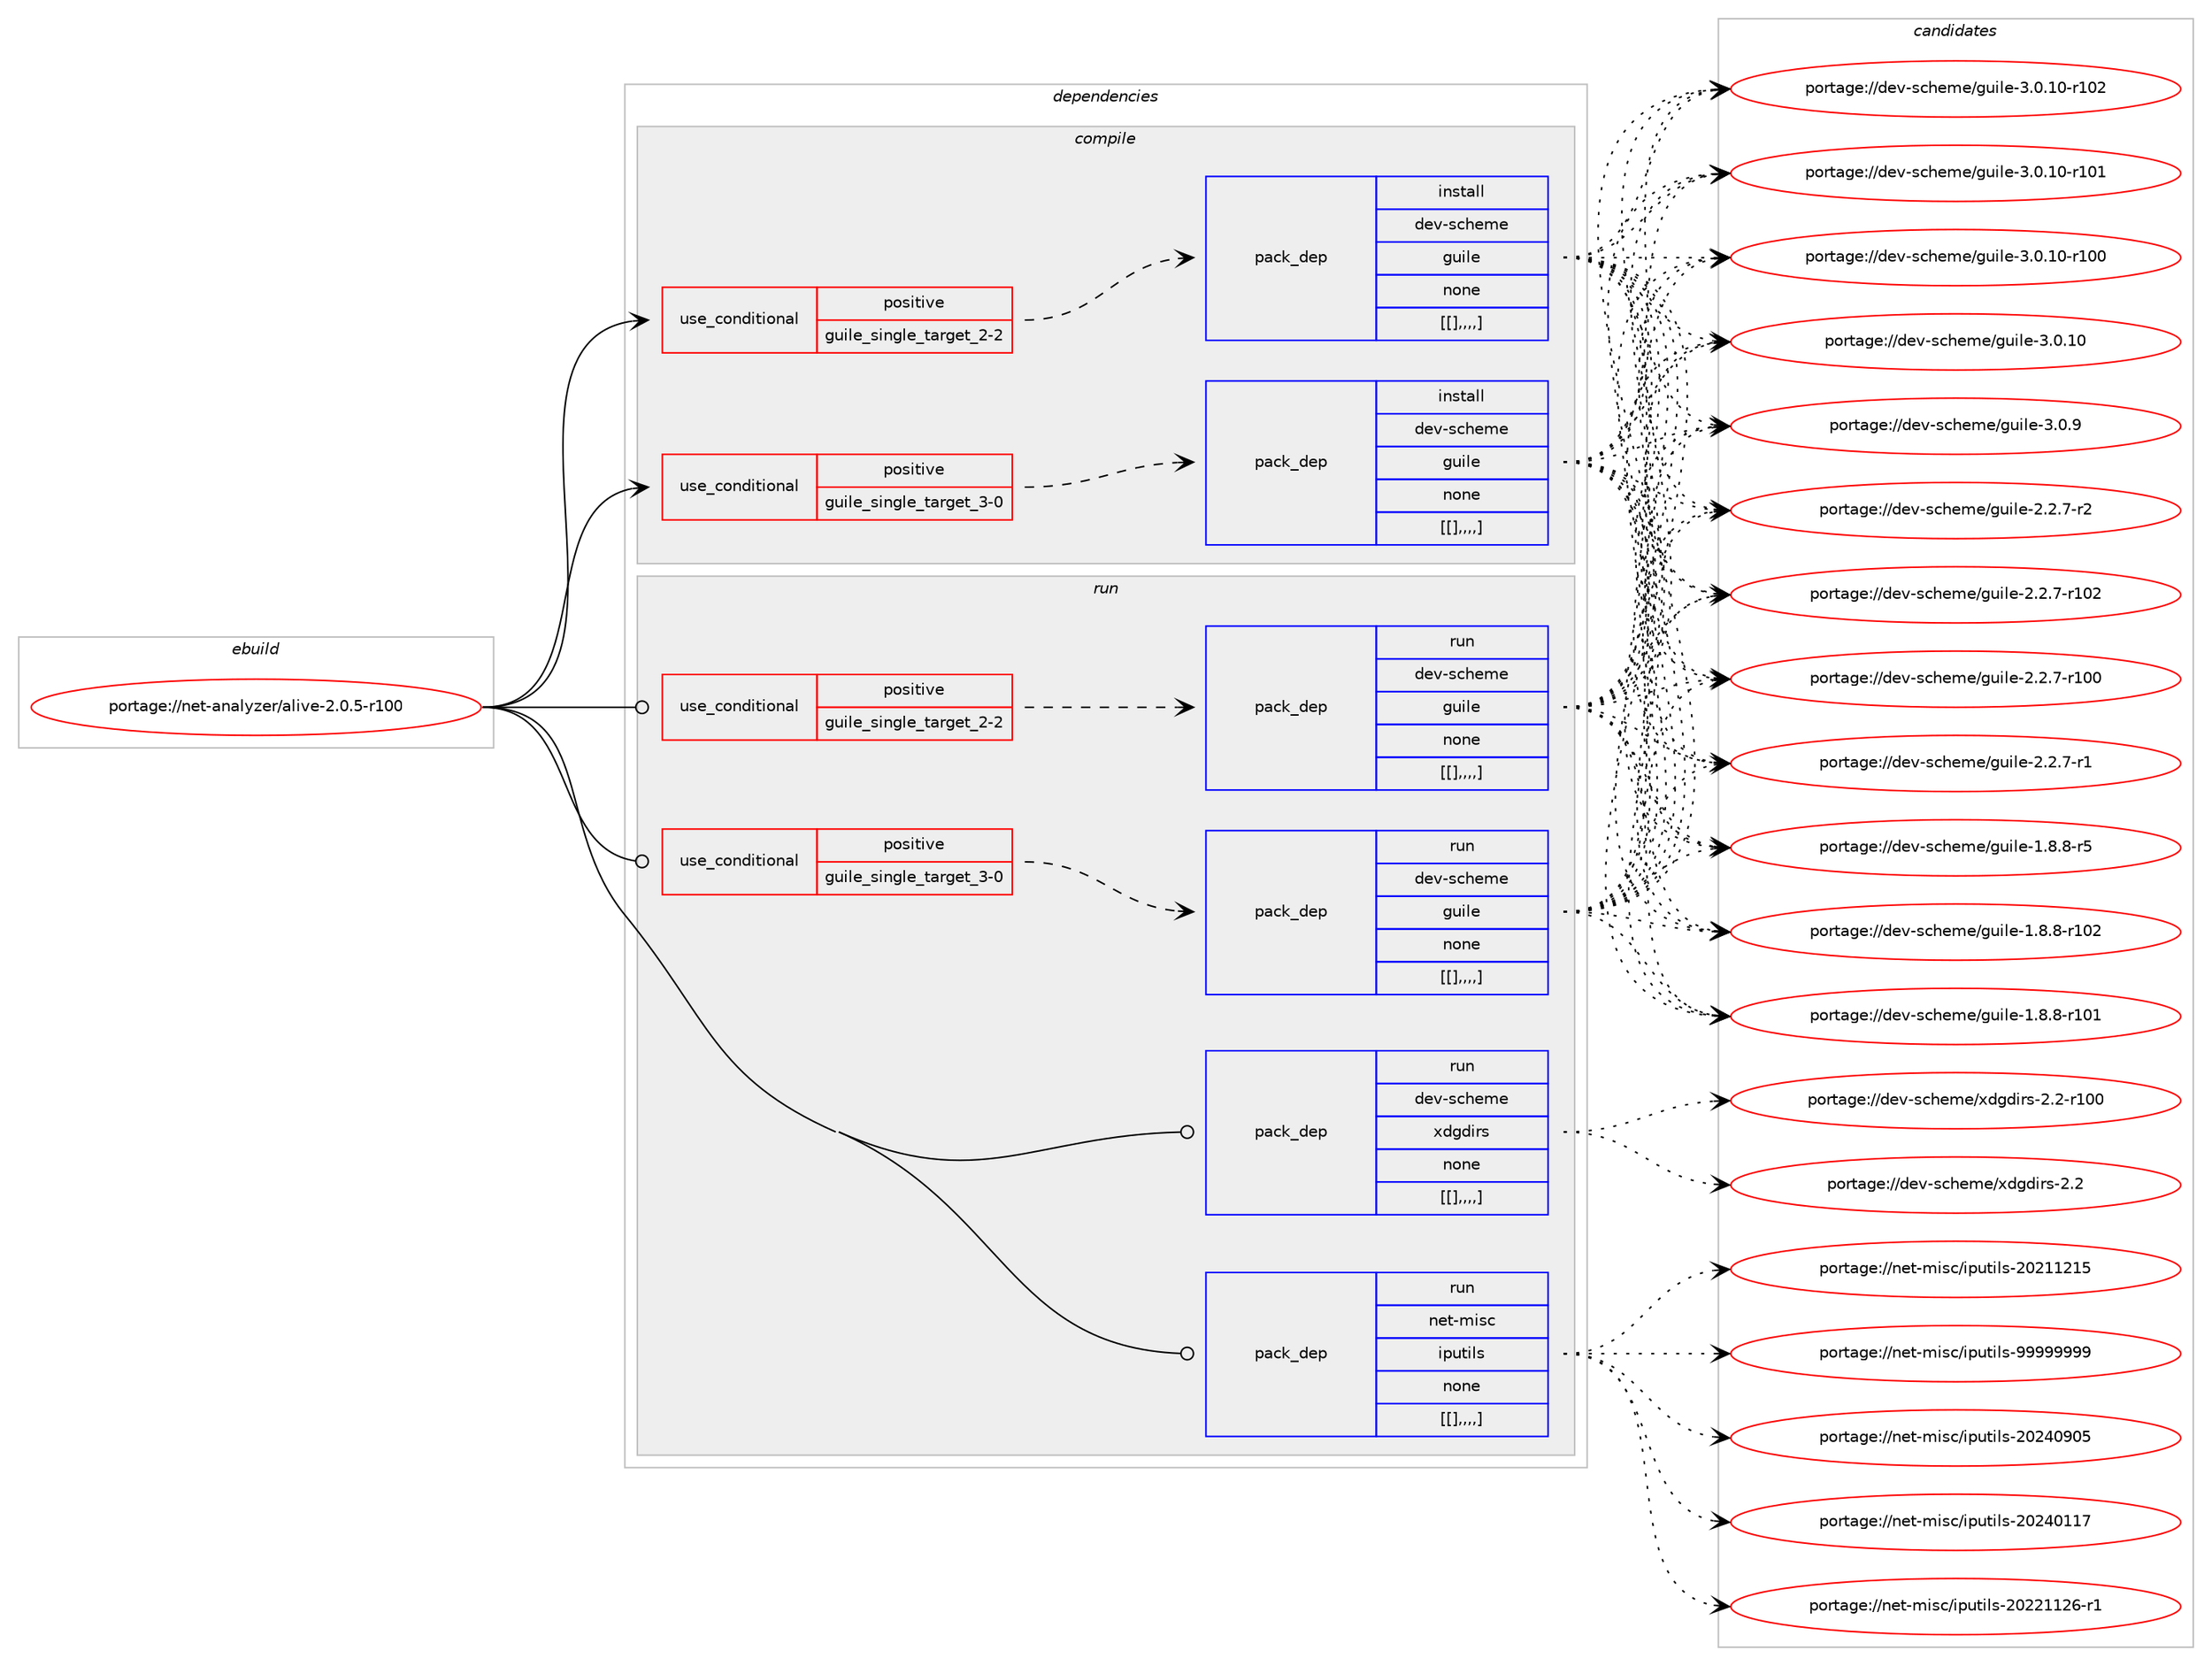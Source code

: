 digraph prolog {

# *************
# Graph options
# *************

newrank=true;
concentrate=true;
compound=true;
graph [rankdir=LR,fontname=Helvetica,fontsize=10,ranksep=1.5];#, ranksep=2.5, nodesep=0.2];
edge  [arrowhead=vee];
node  [fontname=Helvetica,fontsize=10];

# **********
# The ebuild
# **********

subgraph cluster_leftcol {
color=gray;
label=<<i>ebuild</i>>;
id [label="portage://net-analyzer/alive-2.0.5-r100", color=red, width=4, href="../net-analyzer/alive-2.0.5-r100.svg"];
}

# ****************
# The dependencies
# ****************

subgraph cluster_midcol {
color=gray;
label=<<i>dependencies</i>>;
subgraph cluster_compile {
fillcolor="#eeeeee";
style=filled;
label=<<i>compile</i>>;
subgraph cond91177 {
dependency355301 [label=<<TABLE BORDER="0" CELLBORDER="1" CELLSPACING="0" CELLPADDING="4"><TR><TD ROWSPAN="3" CELLPADDING="10">use_conditional</TD></TR><TR><TD>positive</TD></TR><TR><TD>guile_single_target_2-2</TD></TR></TABLE>>, shape=none, color=red];
subgraph pack261328 {
dependency355344 [label=<<TABLE BORDER="0" CELLBORDER="1" CELLSPACING="0" CELLPADDING="4" WIDTH="220"><TR><TD ROWSPAN="6" CELLPADDING="30">pack_dep</TD></TR><TR><TD WIDTH="110">install</TD></TR><TR><TD>dev-scheme</TD></TR><TR><TD>guile</TD></TR><TR><TD>none</TD></TR><TR><TD>[[],,,,]</TD></TR></TABLE>>, shape=none, color=blue];
}
dependency355301:e -> dependency355344:w [weight=20,style="dashed",arrowhead="vee"];
}
id:e -> dependency355301:w [weight=20,style="solid",arrowhead="vee"];
subgraph cond91221 {
dependency355453 [label=<<TABLE BORDER="0" CELLBORDER="1" CELLSPACING="0" CELLPADDING="4"><TR><TD ROWSPAN="3" CELLPADDING="10">use_conditional</TD></TR><TR><TD>positive</TD></TR><TR><TD>guile_single_target_3-0</TD></TR></TABLE>>, shape=none, color=red];
subgraph pack261392 {
dependency355495 [label=<<TABLE BORDER="0" CELLBORDER="1" CELLSPACING="0" CELLPADDING="4" WIDTH="220"><TR><TD ROWSPAN="6" CELLPADDING="30">pack_dep</TD></TR><TR><TD WIDTH="110">install</TD></TR><TR><TD>dev-scheme</TD></TR><TR><TD>guile</TD></TR><TR><TD>none</TD></TR><TR><TD>[[],,,,]</TD></TR></TABLE>>, shape=none, color=blue];
}
dependency355453:e -> dependency355495:w [weight=20,style="dashed",arrowhead="vee"];
}
id:e -> dependency355453:w [weight=20,style="solid",arrowhead="vee"];
}
subgraph cluster_compileandrun {
fillcolor="#eeeeee";
style=filled;
label=<<i>compile and run</i>>;
}
subgraph cluster_run {
fillcolor="#eeeeee";
style=filled;
label=<<i>run</i>>;
subgraph cond91276 {
dependency355546 [label=<<TABLE BORDER="0" CELLBORDER="1" CELLSPACING="0" CELLPADDING="4"><TR><TD ROWSPAN="3" CELLPADDING="10">use_conditional</TD></TR><TR><TD>positive</TD></TR><TR><TD>guile_single_target_2-2</TD></TR></TABLE>>, shape=none, color=red];
subgraph pack261464 {
dependency355593 [label=<<TABLE BORDER="0" CELLBORDER="1" CELLSPACING="0" CELLPADDING="4" WIDTH="220"><TR><TD ROWSPAN="6" CELLPADDING="30">pack_dep</TD></TR><TR><TD WIDTH="110">run</TD></TR><TR><TD>dev-scheme</TD></TR><TR><TD>guile</TD></TR><TR><TD>none</TD></TR><TR><TD>[[],,,,]</TD></TR></TABLE>>, shape=none, color=blue];
}
dependency355546:e -> dependency355593:w [weight=20,style="dashed",arrowhead="vee"];
}
id:e -> dependency355546:w [weight=20,style="solid",arrowhead="odot"];
subgraph cond91306 {
dependency355599 [label=<<TABLE BORDER="0" CELLBORDER="1" CELLSPACING="0" CELLPADDING="4"><TR><TD ROWSPAN="3" CELLPADDING="10">use_conditional</TD></TR><TR><TD>positive</TD></TR><TR><TD>guile_single_target_3-0</TD></TR></TABLE>>, shape=none, color=red];
subgraph pack261481 {
dependency355601 [label=<<TABLE BORDER="0" CELLBORDER="1" CELLSPACING="0" CELLPADDING="4" WIDTH="220"><TR><TD ROWSPAN="6" CELLPADDING="30">pack_dep</TD></TR><TR><TD WIDTH="110">run</TD></TR><TR><TD>dev-scheme</TD></TR><TR><TD>guile</TD></TR><TR><TD>none</TD></TR><TR><TD>[[],,,,]</TD></TR></TABLE>>, shape=none, color=blue];
}
dependency355599:e -> dependency355601:w [weight=20,style="dashed",arrowhead="vee"];
}
id:e -> dependency355599:w [weight=20,style="solid",arrowhead="odot"];
subgraph pack261553 {
dependency355704 [label=<<TABLE BORDER="0" CELLBORDER="1" CELLSPACING="0" CELLPADDING="4" WIDTH="220"><TR><TD ROWSPAN="6" CELLPADDING="30">pack_dep</TD></TR><TR><TD WIDTH="110">run</TD></TR><TR><TD>dev-scheme</TD></TR><TR><TD>xdgdirs</TD></TR><TR><TD>none</TD></TR><TR><TD>[[],,,,]</TD></TR></TABLE>>, shape=none, color=blue];
}
id:e -> dependency355704:w [weight=20,style="solid",arrowhead="odot"];
subgraph pack261573 {
dependency355753 [label=<<TABLE BORDER="0" CELLBORDER="1" CELLSPACING="0" CELLPADDING="4" WIDTH="220"><TR><TD ROWSPAN="6" CELLPADDING="30">pack_dep</TD></TR><TR><TD WIDTH="110">run</TD></TR><TR><TD>net-misc</TD></TR><TR><TD>iputils</TD></TR><TR><TD>none</TD></TR><TR><TD>[[],,,,]</TD></TR></TABLE>>, shape=none, color=blue];
}
id:e -> dependency355753:w [weight=20,style="solid",arrowhead="odot"];
}
}

# **************
# The candidates
# **************

subgraph cluster_choices {
rank=same;
color=gray;
label=<<i>candidates</i>>;

subgraph choice259074 {
color=black;
nodesep=1;
choice1001011184511599104101109101471031171051081014551464846494845114494850 [label="portage://dev-scheme/guile-3.0.10-r102", color=red, width=4,href="../dev-scheme/guile-3.0.10-r102.svg"];
choice1001011184511599104101109101471031171051081014551464846494845114494849 [label="portage://dev-scheme/guile-3.0.10-r101", color=red, width=4,href="../dev-scheme/guile-3.0.10-r101.svg"];
choice1001011184511599104101109101471031171051081014551464846494845114494848 [label="portage://dev-scheme/guile-3.0.10-r100", color=red, width=4,href="../dev-scheme/guile-3.0.10-r100.svg"];
choice10010111845115991041011091014710311710510810145514648464948 [label="portage://dev-scheme/guile-3.0.10", color=red, width=4,href="../dev-scheme/guile-3.0.10.svg"];
choice100101118451159910410110910147103117105108101455146484657 [label="portage://dev-scheme/guile-3.0.9", color=red, width=4,href="../dev-scheme/guile-3.0.9.svg"];
choice1001011184511599104101109101471031171051081014550465046554511450 [label="portage://dev-scheme/guile-2.2.7-r2", color=red, width=4,href="../dev-scheme/guile-2.2.7-r2.svg"];
choice10010111845115991041011091014710311710510810145504650465545114494850 [label="portage://dev-scheme/guile-2.2.7-r102", color=red, width=4,href="../dev-scheme/guile-2.2.7-r102.svg"];
choice10010111845115991041011091014710311710510810145504650465545114494848 [label="portage://dev-scheme/guile-2.2.7-r100", color=red, width=4,href="../dev-scheme/guile-2.2.7-r100.svg"];
choice1001011184511599104101109101471031171051081014550465046554511449 [label="portage://dev-scheme/guile-2.2.7-r1", color=red, width=4,href="../dev-scheme/guile-2.2.7-r1.svg"];
choice1001011184511599104101109101471031171051081014549465646564511453 [label="portage://dev-scheme/guile-1.8.8-r5", color=red, width=4,href="../dev-scheme/guile-1.8.8-r5.svg"];
choice10010111845115991041011091014710311710510810145494656465645114494850 [label="portage://dev-scheme/guile-1.8.8-r102", color=red, width=4,href="../dev-scheme/guile-1.8.8-r102.svg"];
choice10010111845115991041011091014710311710510810145494656465645114494849 [label="portage://dev-scheme/guile-1.8.8-r101", color=red, width=4,href="../dev-scheme/guile-1.8.8-r101.svg"];
dependency355344:e -> choice1001011184511599104101109101471031171051081014551464846494845114494850:w [style=dotted,weight="100"];
dependency355344:e -> choice1001011184511599104101109101471031171051081014551464846494845114494849:w [style=dotted,weight="100"];
dependency355344:e -> choice1001011184511599104101109101471031171051081014551464846494845114494848:w [style=dotted,weight="100"];
dependency355344:e -> choice10010111845115991041011091014710311710510810145514648464948:w [style=dotted,weight="100"];
dependency355344:e -> choice100101118451159910410110910147103117105108101455146484657:w [style=dotted,weight="100"];
dependency355344:e -> choice1001011184511599104101109101471031171051081014550465046554511450:w [style=dotted,weight="100"];
dependency355344:e -> choice10010111845115991041011091014710311710510810145504650465545114494850:w [style=dotted,weight="100"];
dependency355344:e -> choice10010111845115991041011091014710311710510810145504650465545114494848:w [style=dotted,weight="100"];
dependency355344:e -> choice1001011184511599104101109101471031171051081014550465046554511449:w [style=dotted,weight="100"];
dependency355344:e -> choice1001011184511599104101109101471031171051081014549465646564511453:w [style=dotted,weight="100"];
dependency355344:e -> choice10010111845115991041011091014710311710510810145494656465645114494850:w [style=dotted,weight="100"];
dependency355344:e -> choice10010111845115991041011091014710311710510810145494656465645114494849:w [style=dotted,weight="100"];
}
subgraph choice259091 {
color=black;
nodesep=1;
choice1001011184511599104101109101471031171051081014551464846494845114494850 [label="portage://dev-scheme/guile-3.0.10-r102", color=red, width=4,href="../dev-scheme/guile-3.0.10-r102.svg"];
choice1001011184511599104101109101471031171051081014551464846494845114494849 [label="portage://dev-scheme/guile-3.0.10-r101", color=red, width=4,href="../dev-scheme/guile-3.0.10-r101.svg"];
choice1001011184511599104101109101471031171051081014551464846494845114494848 [label="portage://dev-scheme/guile-3.0.10-r100", color=red, width=4,href="../dev-scheme/guile-3.0.10-r100.svg"];
choice10010111845115991041011091014710311710510810145514648464948 [label="portage://dev-scheme/guile-3.0.10", color=red, width=4,href="../dev-scheme/guile-3.0.10.svg"];
choice100101118451159910410110910147103117105108101455146484657 [label="portage://dev-scheme/guile-3.0.9", color=red, width=4,href="../dev-scheme/guile-3.0.9.svg"];
choice1001011184511599104101109101471031171051081014550465046554511450 [label="portage://dev-scheme/guile-2.2.7-r2", color=red, width=4,href="../dev-scheme/guile-2.2.7-r2.svg"];
choice10010111845115991041011091014710311710510810145504650465545114494850 [label="portage://dev-scheme/guile-2.2.7-r102", color=red, width=4,href="../dev-scheme/guile-2.2.7-r102.svg"];
choice10010111845115991041011091014710311710510810145504650465545114494848 [label="portage://dev-scheme/guile-2.2.7-r100", color=red, width=4,href="../dev-scheme/guile-2.2.7-r100.svg"];
choice1001011184511599104101109101471031171051081014550465046554511449 [label="portage://dev-scheme/guile-2.2.7-r1", color=red, width=4,href="../dev-scheme/guile-2.2.7-r1.svg"];
choice1001011184511599104101109101471031171051081014549465646564511453 [label="portage://dev-scheme/guile-1.8.8-r5", color=red, width=4,href="../dev-scheme/guile-1.8.8-r5.svg"];
choice10010111845115991041011091014710311710510810145494656465645114494850 [label="portage://dev-scheme/guile-1.8.8-r102", color=red, width=4,href="../dev-scheme/guile-1.8.8-r102.svg"];
choice10010111845115991041011091014710311710510810145494656465645114494849 [label="portage://dev-scheme/guile-1.8.8-r101", color=red, width=4,href="../dev-scheme/guile-1.8.8-r101.svg"];
dependency355495:e -> choice1001011184511599104101109101471031171051081014551464846494845114494850:w [style=dotted,weight="100"];
dependency355495:e -> choice1001011184511599104101109101471031171051081014551464846494845114494849:w [style=dotted,weight="100"];
dependency355495:e -> choice1001011184511599104101109101471031171051081014551464846494845114494848:w [style=dotted,weight="100"];
dependency355495:e -> choice10010111845115991041011091014710311710510810145514648464948:w [style=dotted,weight="100"];
dependency355495:e -> choice100101118451159910410110910147103117105108101455146484657:w [style=dotted,weight="100"];
dependency355495:e -> choice1001011184511599104101109101471031171051081014550465046554511450:w [style=dotted,weight="100"];
dependency355495:e -> choice10010111845115991041011091014710311710510810145504650465545114494850:w [style=dotted,weight="100"];
dependency355495:e -> choice10010111845115991041011091014710311710510810145504650465545114494848:w [style=dotted,weight="100"];
dependency355495:e -> choice1001011184511599104101109101471031171051081014550465046554511449:w [style=dotted,weight="100"];
dependency355495:e -> choice1001011184511599104101109101471031171051081014549465646564511453:w [style=dotted,weight="100"];
dependency355495:e -> choice10010111845115991041011091014710311710510810145494656465645114494850:w [style=dotted,weight="100"];
dependency355495:e -> choice10010111845115991041011091014710311710510810145494656465645114494849:w [style=dotted,weight="100"];
}
subgraph choice259100 {
color=black;
nodesep=1;
choice1001011184511599104101109101471031171051081014551464846494845114494850 [label="portage://dev-scheme/guile-3.0.10-r102", color=red, width=4,href="../dev-scheme/guile-3.0.10-r102.svg"];
choice1001011184511599104101109101471031171051081014551464846494845114494849 [label="portage://dev-scheme/guile-3.0.10-r101", color=red, width=4,href="../dev-scheme/guile-3.0.10-r101.svg"];
choice1001011184511599104101109101471031171051081014551464846494845114494848 [label="portage://dev-scheme/guile-3.0.10-r100", color=red, width=4,href="../dev-scheme/guile-3.0.10-r100.svg"];
choice10010111845115991041011091014710311710510810145514648464948 [label="portage://dev-scheme/guile-3.0.10", color=red, width=4,href="../dev-scheme/guile-3.0.10.svg"];
choice100101118451159910410110910147103117105108101455146484657 [label="portage://dev-scheme/guile-3.0.9", color=red, width=4,href="../dev-scheme/guile-3.0.9.svg"];
choice1001011184511599104101109101471031171051081014550465046554511450 [label="portage://dev-scheme/guile-2.2.7-r2", color=red, width=4,href="../dev-scheme/guile-2.2.7-r2.svg"];
choice10010111845115991041011091014710311710510810145504650465545114494850 [label="portage://dev-scheme/guile-2.2.7-r102", color=red, width=4,href="../dev-scheme/guile-2.2.7-r102.svg"];
choice10010111845115991041011091014710311710510810145504650465545114494848 [label="portage://dev-scheme/guile-2.2.7-r100", color=red, width=4,href="../dev-scheme/guile-2.2.7-r100.svg"];
choice1001011184511599104101109101471031171051081014550465046554511449 [label="portage://dev-scheme/guile-2.2.7-r1", color=red, width=4,href="../dev-scheme/guile-2.2.7-r1.svg"];
choice1001011184511599104101109101471031171051081014549465646564511453 [label="portage://dev-scheme/guile-1.8.8-r5", color=red, width=4,href="../dev-scheme/guile-1.8.8-r5.svg"];
choice10010111845115991041011091014710311710510810145494656465645114494850 [label="portage://dev-scheme/guile-1.8.8-r102", color=red, width=4,href="../dev-scheme/guile-1.8.8-r102.svg"];
choice10010111845115991041011091014710311710510810145494656465645114494849 [label="portage://dev-scheme/guile-1.8.8-r101", color=red, width=4,href="../dev-scheme/guile-1.8.8-r101.svg"];
dependency355593:e -> choice1001011184511599104101109101471031171051081014551464846494845114494850:w [style=dotted,weight="100"];
dependency355593:e -> choice1001011184511599104101109101471031171051081014551464846494845114494849:w [style=dotted,weight="100"];
dependency355593:e -> choice1001011184511599104101109101471031171051081014551464846494845114494848:w [style=dotted,weight="100"];
dependency355593:e -> choice10010111845115991041011091014710311710510810145514648464948:w [style=dotted,weight="100"];
dependency355593:e -> choice100101118451159910410110910147103117105108101455146484657:w [style=dotted,weight="100"];
dependency355593:e -> choice1001011184511599104101109101471031171051081014550465046554511450:w [style=dotted,weight="100"];
dependency355593:e -> choice10010111845115991041011091014710311710510810145504650465545114494850:w [style=dotted,weight="100"];
dependency355593:e -> choice10010111845115991041011091014710311710510810145504650465545114494848:w [style=dotted,weight="100"];
dependency355593:e -> choice1001011184511599104101109101471031171051081014550465046554511449:w [style=dotted,weight="100"];
dependency355593:e -> choice1001011184511599104101109101471031171051081014549465646564511453:w [style=dotted,weight="100"];
dependency355593:e -> choice10010111845115991041011091014710311710510810145494656465645114494850:w [style=dotted,weight="100"];
dependency355593:e -> choice10010111845115991041011091014710311710510810145494656465645114494849:w [style=dotted,weight="100"];
}
subgraph choice259106 {
color=black;
nodesep=1;
choice1001011184511599104101109101471031171051081014551464846494845114494850 [label="portage://dev-scheme/guile-3.0.10-r102", color=red, width=4,href="../dev-scheme/guile-3.0.10-r102.svg"];
choice1001011184511599104101109101471031171051081014551464846494845114494849 [label="portage://dev-scheme/guile-3.0.10-r101", color=red, width=4,href="../dev-scheme/guile-3.0.10-r101.svg"];
choice1001011184511599104101109101471031171051081014551464846494845114494848 [label="portage://dev-scheme/guile-3.0.10-r100", color=red, width=4,href="../dev-scheme/guile-3.0.10-r100.svg"];
choice10010111845115991041011091014710311710510810145514648464948 [label="portage://dev-scheme/guile-3.0.10", color=red, width=4,href="../dev-scheme/guile-3.0.10.svg"];
choice100101118451159910410110910147103117105108101455146484657 [label="portage://dev-scheme/guile-3.0.9", color=red, width=4,href="../dev-scheme/guile-3.0.9.svg"];
choice1001011184511599104101109101471031171051081014550465046554511450 [label="portage://dev-scheme/guile-2.2.7-r2", color=red, width=4,href="../dev-scheme/guile-2.2.7-r2.svg"];
choice10010111845115991041011091014710311710510810145504650465545114494850 [label="portage://dev-scheme/guile-2.2.7-r102", color=red, width=4,href="../dev-scheme/guile-2.2.7-r102.svg"];
choice10010111845115991041011091014710311710510810145504650465545114494848 [label="portage://dev-scheme/guile-2.2.7-r100", color=red, width=4,href="../dev-scheme/guile-2.2.7-r100.svg"];
choice1001011184511599104101109101471031171051081014550465046554511449 [label="portage://dev-scheme/guile-2.2.7-r1", color=red, width=4,href="../dev-scheme/guile-2.2.7-r1.svg"];
choice1001011184511599104101109101471031171051081014549465646564511453 [label="portage://dev-scheme/guile-1.8.8-r5", color=red, width=4,href="../dev-scheme/guile-1.8.8-r5.svg"];
choice10010111845115991041011091014710311710510810145494656465645114494850 [label="portage://dev-scheme/guile-1.8.8-r102", color=red, width=4,href="../dev-scheme/guile-1.8.8-r102.svg"];
choice10010111845115991041011091014710311710510810145494656465645114494849 [label="portage://dev-scheme/guile-1.8.8-r101", color=red, width=4,href="../dev-scheme/guile-1.8.8-r101.svg"];
dependency355601:e -> choice1001011184511599104101109101471031171051081014551464846494845114494850:w [style=dotted,weight="100"];
dependency355601:e -> choice1001011184511599104101109101471031171051081014551464846494845114494849:w [style=dotted,weight="100"];
dependency355601:e -> choice1001011184511599104101109101471031171051081014551464846494845114494848:w [style=dotted,weight="100"];
dependency355601:e -> choice10010111845115991041011091014710311710510810145514648464948:w [style=dotted,weight="100"];
dependency355601:e -> choice100101118451159910410110910147103117105108101455146484657:w [style=dotted,weight="100"];
dependency355601:e -> choice1001011184511599104101109101471031171051081014550465046554511450:w [style=dotted,weight="100"];
dependency355601:e -> choice10010111845115991041011091014710311710510810145504650465545114494850:w [style=dotted,weight="100"];
dependency355601:e -> choice10010111845115991041011091014710311710510810145504650465545114494848:w [style=dotted,weight="100"];
dependency355601:e -> choice1001011184511599104101109101471031171051081014550465046554511449:w [style=dotted,weight="100"];
dependency355601:e -> choice1001011184511599104101109101471031171051081014549465646564511453:w [style=dotted,weight="100"];
dependency355601:e -> choice10010111845115991041011091014710311710510810145494656465645114494850:w [style=dotted,weight="100"];
dependency355601:e -> choice10010111845115991041011091014710311710510810145494656465645114494849:w [style=dotted,weight="100"];
}
subgraph choice259124 {
color=black;
nodesep=1;
choice1001011184511599104101109101471201001031001051141154550465045114494848 [label="portage://dev-scheme/xdgdirs-2.2-r100", color=red, width=4,href="../dev-scheme/xdgdirs-2.2-r100.svg"];
choice10010111845115991041011091014712010010310010511411545504650 [label="portage://dev-scheme/xdgdirs-2.2", color=red, width=4,href="../dev-scheme/xdgdirs-2.2.svg"];
dependency355704:e -> choice1001011184511599104101109101471201001031001051141154550465045114494848:w [style=dotted,weight="100"];
dependency355704:e -> choice10010111845115991041011091014712010010310010511411545504650:w [style=dotted,weight="100"];
}
subgraph choice259126 {
color=black;
nodesep=1;
choice110101116451091051159947105112117116105108115455757575757575757 [label="portage://net-misc/iputils-99999999", color=red, width=4,href="../net-misc/iputils-99999999.svg"];
choice110101116451091051159947105112117116105108115455048505248574853 [label="portage://net-misc/iputils-20240905", color=red, width=4,href="../net-misc/iputils-20240905.svg"];
choice110101116451091051159947105112117116105108115455048505248494955 [label="portage://net-misc/iputils-20240117", color=red, width=4,href="../net-misc/iputils-20240117.svg"];
choice1101011164510910511599471051121171161051081154550485050494950544511449 [label="portage://net-misc/iputils-20221126-r1", color=red, width=4,href="../net-misc/iputils-20221126-r1.svg"];
choice110101116451091051159947105112117116105108115455048504949504953 [label="portage://net-misc/iputils-20211215", color=red, width=4,href="../net-misc/iputils-20211215.svg"];
dependency355753:e -> choice110101116451091051159947105112117116105108115455757575757575757:w [style=dotted,weight="100"];
dependency355753:e -> choice110101116451091051159947105112117116105108115455048505248574853:w [style=dotted,weight="100"];
dependency355753:e -> choice110101116451091051159947105112117116105108115455048505248494955:w [style=dotted,weight="100"];
dependency355753:e -> choice1101011164510910511599471051121171161051081154550485050494950544511449:w [style=dotted,weight="100"];
dependency355753:e -> choice110101116451091051159947105112117116105108115455048504949504953:w [style=dotted,weight="100"];
}
}

}
